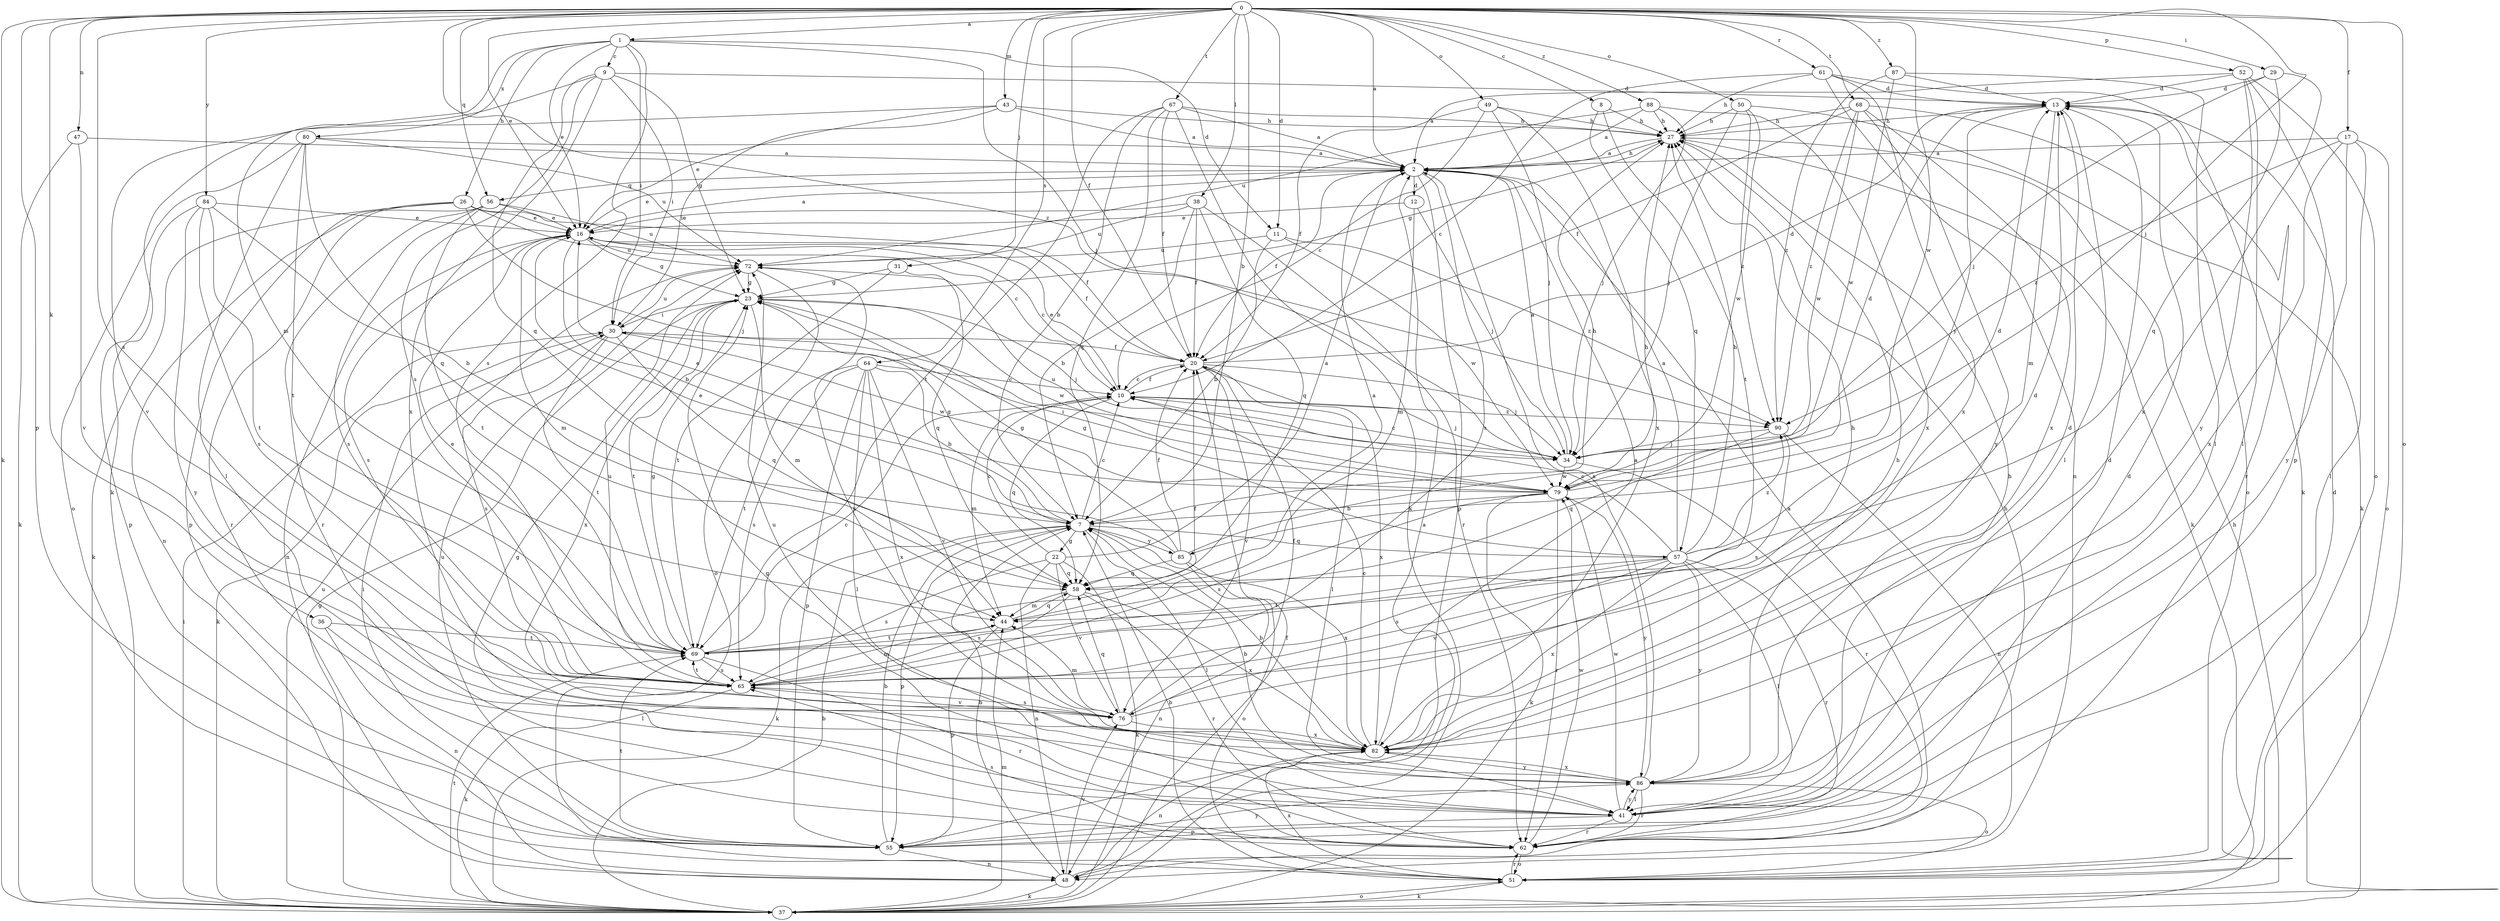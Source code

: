 strict digraph  {
0;
1;
2;
7;
8;
9;
10;
11;
12;
13;
16;
17;
20;
22;
23;
26;
27;
29;
30;
31;
34;
36;
37;
38;
41;
43;
44;
47;
48;
49;
50;
51;
52;
55;
56;
57;
58;
61;
62;
64;
65;
67;
68;
69;
72;
76;
79;
80;
82;
84;
85;
86;
87;
88;
90;
0 -> 1  [label=a];
0 -> 2  [label=a];
0 -> 7  [label=b];
0 -> 8  [label=c];
0 -> 11  [label=d];
0 -> 16  [label=e];
0 -> 17  [label=f];
0 -> 20  [label=f];
0 -> 29  [label=i];
0 -> 31  [label=j];
0 -> 34  [label=j];
0 -> 36  [label=k];
0 -> 37  [label=k];
0 -> 38  [label=l];
0 -> 43  [label=m];
0 -> 47  [label=n];
0 -> 49  [label=o];
0 -> 50  [label=o];
0 -> 51  [label=o];
0 -> 52  [label=p];
0 -> 55  [label=p];
0 -> 56  [label=q];
0 -> 61  [label=r];
0 -> 64  [label=s];
0 -> 65  [label=s];
0 -> 67  [label=t];
0 -> 68  [label=t];
0 -> 79  [label=w];
0 -> 84  [label=y];
0 -> 87  [label=z];
0 -> 88  [label=z];
0 -> 90  [label=z];
1 -> 9  [label=c];
1 -> 11  [label=d];
1 -> 16  [label=e];
1 -> 26  [label=h];
1 -> 30  [label=i];
1 -> 34  [label=j];
1 -> 44  [label=m];
1 -> 65  [label=s];
1 -> 80  [label=x];
2 -> 12  [label=d];
2 -> 16  [label=e];
2 -> 20  [label=f];
2 -> 27  [label=h];
2 -> 55  [label=p];
2 -> 56  [label=q];
2 -> 65  [label=s];
7 -> 10  [label=c];
7 -> 22  [label=g];
7 -> 23  [label=g];
7 -> 27  [label=h];
7 -> 37  [label=k];
7 -> 41  [label=l];
7 -> 55  [label=p];
7 -> 57  [label=q];
7 -> 82  [label=x];
7 -> 85  [label=y];
8 -> 27  [label=h];
8 -> 57  [label=q];
8 -> 69  [label=t];
9 -> 13  [label=d];
9 -> 23  [label=g];
9 -> 30  [label=i];
9 -> 37  [label=k];
9 -> 58  [label=q];
9 -> 65  [label=s];
9 -> 82  [label=x];
10 -> 16  [label=e];
10 -> 20  [label=f];
10 -> 34  [label=j];
10 -> 44  [label=m];
10 -> 58  [label=q];
10 -> 90  [label=z];
11 -> 7  [label=b];
11 -> 72  [label=u];
11 -> 79  [label=w];
11 -> 90  [label=z];
12 -> 16  [label=e];
12 -> 34  [label=j];
12 -> 44  [label=m];
13 -> 27  [label=h];
13 -> 41  [label=l];
13 -> 44  [label=m];
13 -> 62  [label=r];
13 -> 85  [label=y];
16 -> 2  [label=a];
16 -> 7  [label=b];
16 -> 10  [label=c];
16 -> 20  [label=f];
16 -> 23  [label=g];
16 -> 44  [label=m];
16 -> 48  [label=n];
16 -> 65  [label=s];
16 -> 72  [label=u];
17 -> 2  [label=a];
17 -> 41  [label=l];
17 -> 51  [label=o];
17 -> 82  [label=x];
17 -> 86  [label=y];
17 -> 90  [label=z];
20 -> 10  [label=c];
20 -> 13  [label=d];
20 -> 34  [label=j];
20 -> 41  [label=l];
20 -> 76  [label=v];
20 -> 82  [label=x];
22 -> 2  [label=a];
22 -> 10  [label=c];
22 -> 37  [label=k];
22 -> 48  [label=n];
22 -> 58  [label=q];
22 -> 65  [label=s];
22 -> 76  [label=v];
23 -> 30  [label=i];
23 -> 34  [label=j];
23 -> 44  [label=m];
23 -> 69  [label=t];
23 -> 79  [label=w];
23 -> 82  [label=x];
26 -> 10  [label=c];
26 -> 16  [label=e];
26 -> 20  [label=f];
26 -> 34  [label=j];
26 -> 37  [label=k];
26 -> 48  [label=n];
26 -> 62  [label=r];
27 -> 2  [label=a];
27 -> 23  [label=g];
27 -> 37  [label=k];
29 -> 13  [label=d];
29 -> 34  [label=j];
29 -> 58  [label=q];
29 -> 82  [label=x];
30 -> 20  [label=f];
30 -> 37  [label=k];
30 -> 58  [label=q];
30 -> 65  [label=s];
30 -> 69  [label=t];
30 -> 72  [label=u];
30 -> 79  [label=w];
31 -> 23  [label=g];
31 -> 58  [label=q];
31 -> 69  [label=t];
34 -> 2  [label=a];
34 -> 10  [label=c];
34 -> 62  [label=r];
34 -> 79  [label=w];
36 -> 41  [label=l];
36 -> 48  [label=n];
36 -> 69  [label=t];
37 -> 7  [label=b];
37 -> 20  [label=f];
37 -> 23  [label=g];
37 -> 27  [label=h];
37 -> 30  [label=i];
37 -> 44  [label=m];
37 -> 51  [label=o];
37 -> 69  [label=t];
37 -> 72  [label=u];
38 -> 7  [label=b];
38 -> 16  [label=e];
38 -> 20  [label=f];
38 -> 58  [label=q];
38 -> 62  [label=r];
38 -> 72  [label=u];
41 -> 13  [label=d];
41 -> 23  [label=g];
41 -> 27  [label=h];
41 -> 55  [label=p];
41 -> 62  [label=r];
41 -> 79  [label=w];
41 -> 86  [label=y];
43 -> 2  [label=a];
43 -> 16  [label=e];
43 -> 27  [label=h];
43 -> 30  [label=i];
43 -> 76  [label=v];
44 -> 2  [label=a];
44 -> 55  [label=p];
44 -> 58  [label=q];
44 -> 69  [label=t];
47 -> 2  [label=a];
47 -> 37  [label=k];
47 -> 76  [label=v];
48 -> 2  [label=a];
48 -> 7  [label=b];
48 -> 27  [label=h];
48 -> 37  [label=k];
48 -> 76  [label=v];
49 -> 10  [label=c];
49 -> 20  [label=f];
49 -> 27  [label=h];
49 -> 34  [label=j];
49 -> 82  [label=x];
50 -> 27  [label=h];
50 -> 34  [label=j];
50 -> 37  [label=k];
50 -> 79  [label=w];
50 -> 90  [label=z];
51 -> 7  [label=b];
51 -> 13  [label=d];
51 -> 37  [label=k];
51 -> 62  [label=r];
51 -> 82  [label=x];
52 -> 2  [label=a];
52 -> 13  [label=d];
52 -> 41  [label=l];
52 -> 51  [label=o];
52 -> 55  [label=p];
52 -> 86  [label=y];
55 -> 7  [label=b];
55 -> 13  [label=d];
55 -> 30  [label=i];
55 -> 48  [label=n];
55 -> 69  [label=t];
55 -> 72  [label=u];
55 -> 86  [label=y];
56 -> 16  [label=e];
56 -> 55  [label=p];
56 -> 62  [label=r];
56 -> 65  [label=s];
56 -> 69  [label=t];
56 -> 72  [label=u];
57 -> 2  [label=a];
57 -> 10  [label=c];
57 -> 13  [label=d];
57 -> 23  [label=g];
57 -> 27  [label=h];
57 -> 41  [label=l];
57 -> 62  [label=r];
57 -> 65  [label=s];
57 -> 69  [label=t];
57 -> 76  [label=v];
57 -> 82  [label=x];
57 -> 86  [label=y];
57 -> 90  [label=z];
58 -> 44  [label=m];
58 -> 62  [label=r];
58 -> 65  [label=s];
58 -> 82  [label=x];
61 -> 10  [label=c];
61 -> 13  [label=d];
61 -> 27  [label=h];
61 -> 37  [label=k];
61 -> 48  [label=n];
61 -> 82  [label=x];
62 -> 2  [label=a];
62 -> 23  [label=g];
62 -> 51  [label=o];
62 -> 65  [label=s];
62 -> 79  [label=w];
64 -> 7  [label=b];
64 -> 10  [label=c];
64 -> 41  [label=l];
64 -> 55  [label=p];
64 -> 65  [label=s];
64 -> 69  [label=t];
64 -> 76  [label=v];
64 -> 82  [label=x];
65 -> 13  [label=d];
65 -> 37  [label=k];
65 -> 44  [label=m];
65 -> 69  [label=t];
65 -> 72  [label=u];
65 -> 76  [label=v];
67 -> 2  [label=a];
67 -> 7  [label=b];
67 -> 20  [label=f];
67 -> 27  [label=h];
67 -> 37  [label=k];
67 -> 58  [label=q];
67 -> 69  [label=t];
68 -> 20  [label=f];
68 -> 27  [label=h];
68 -> 51  [label=o];
68 -> 79  [label=w];
68 -> 82  [label=x];
68 -> 86  [label=y];
68 -> 90  [label=z];
69 -> 10  [label=c];
69 -> 16  [label=e];
69 -> 20  [label=f];
69 -> 23  [label=g];
69 -> 62  [label=r];
69 -> 65  [label=s];
72 -> 23  [label=g];
72 -> 51  [label=o];
72 -> 82  [label=x];
76 -> 20  [label=f];
76 -> 27  [label=h];
76 -> 44  [label=m];
76 -> 58  [label=q];
76 -> 65  [label=s];
76 -> 82  [label=x];
79 -> 7  [label=b];
79 -> 13  [label=d];
79 -> 16  [label=e];
79 -> 30  [label=i];
79 -> 37  [label=k];
79 -> 62  [label=r];
79 -> 65  [label=s];
79 -> 72  [label=u];
79 -> 86  [label=y];
80 -> 2  [label=a];
80 -> 41  [label=l];
80 -> 51  [label=o];
80 -> 58  [label=q];
80 -> 69  [label=t];
80 -> 72  [label=u];
82 -> 2  [label=a];
82 -> 7  [label=b];
82 -> 10  [label=c];
82 -> 13  [label=d];
82 -> 48  [label=n];
82 -> 86  [label=y];
84 -> 7  [label=b];
84 -> 16  [label=e];
84 -> 55  [label=p];
84 -> 65  [label=s];
84 -> 69  [label=t];
84 -> 86  [label=y];
85 -> 16  [label=e];
85 -> 20  [label=f];
85 -> 23  [label=g];
85 -> 27  [label=h];
85 -> 48  [label=n];
85 -> 51  [label=o];
85 -> 58  [label=q];
86 -> 2  [label=a];
86 -> 7  [label=b];
86 -> 27  [label=h];
86 -> 41  [label=l];
86 -> 51  [label=o];
86 -> 62  [label=r];
86 -> 72  [label=u];
86 -> 82  [label=x];
87 -> 13  [label=d];
87 -> 41  [label=l];
87 -> 79  [label=w];
87 -> 90  [label=z];
88 -> 2  [label=a];
88 -> 27  [label=h];
88 -> 34  [label=j];
88 -> 72  [label=u];
88 -> 82  [label=x];
90 -> 34  [label=j];
90 -> 48  [label=n];
90 -> 58  [label=q];
90 -> 65  [label=s];
}
